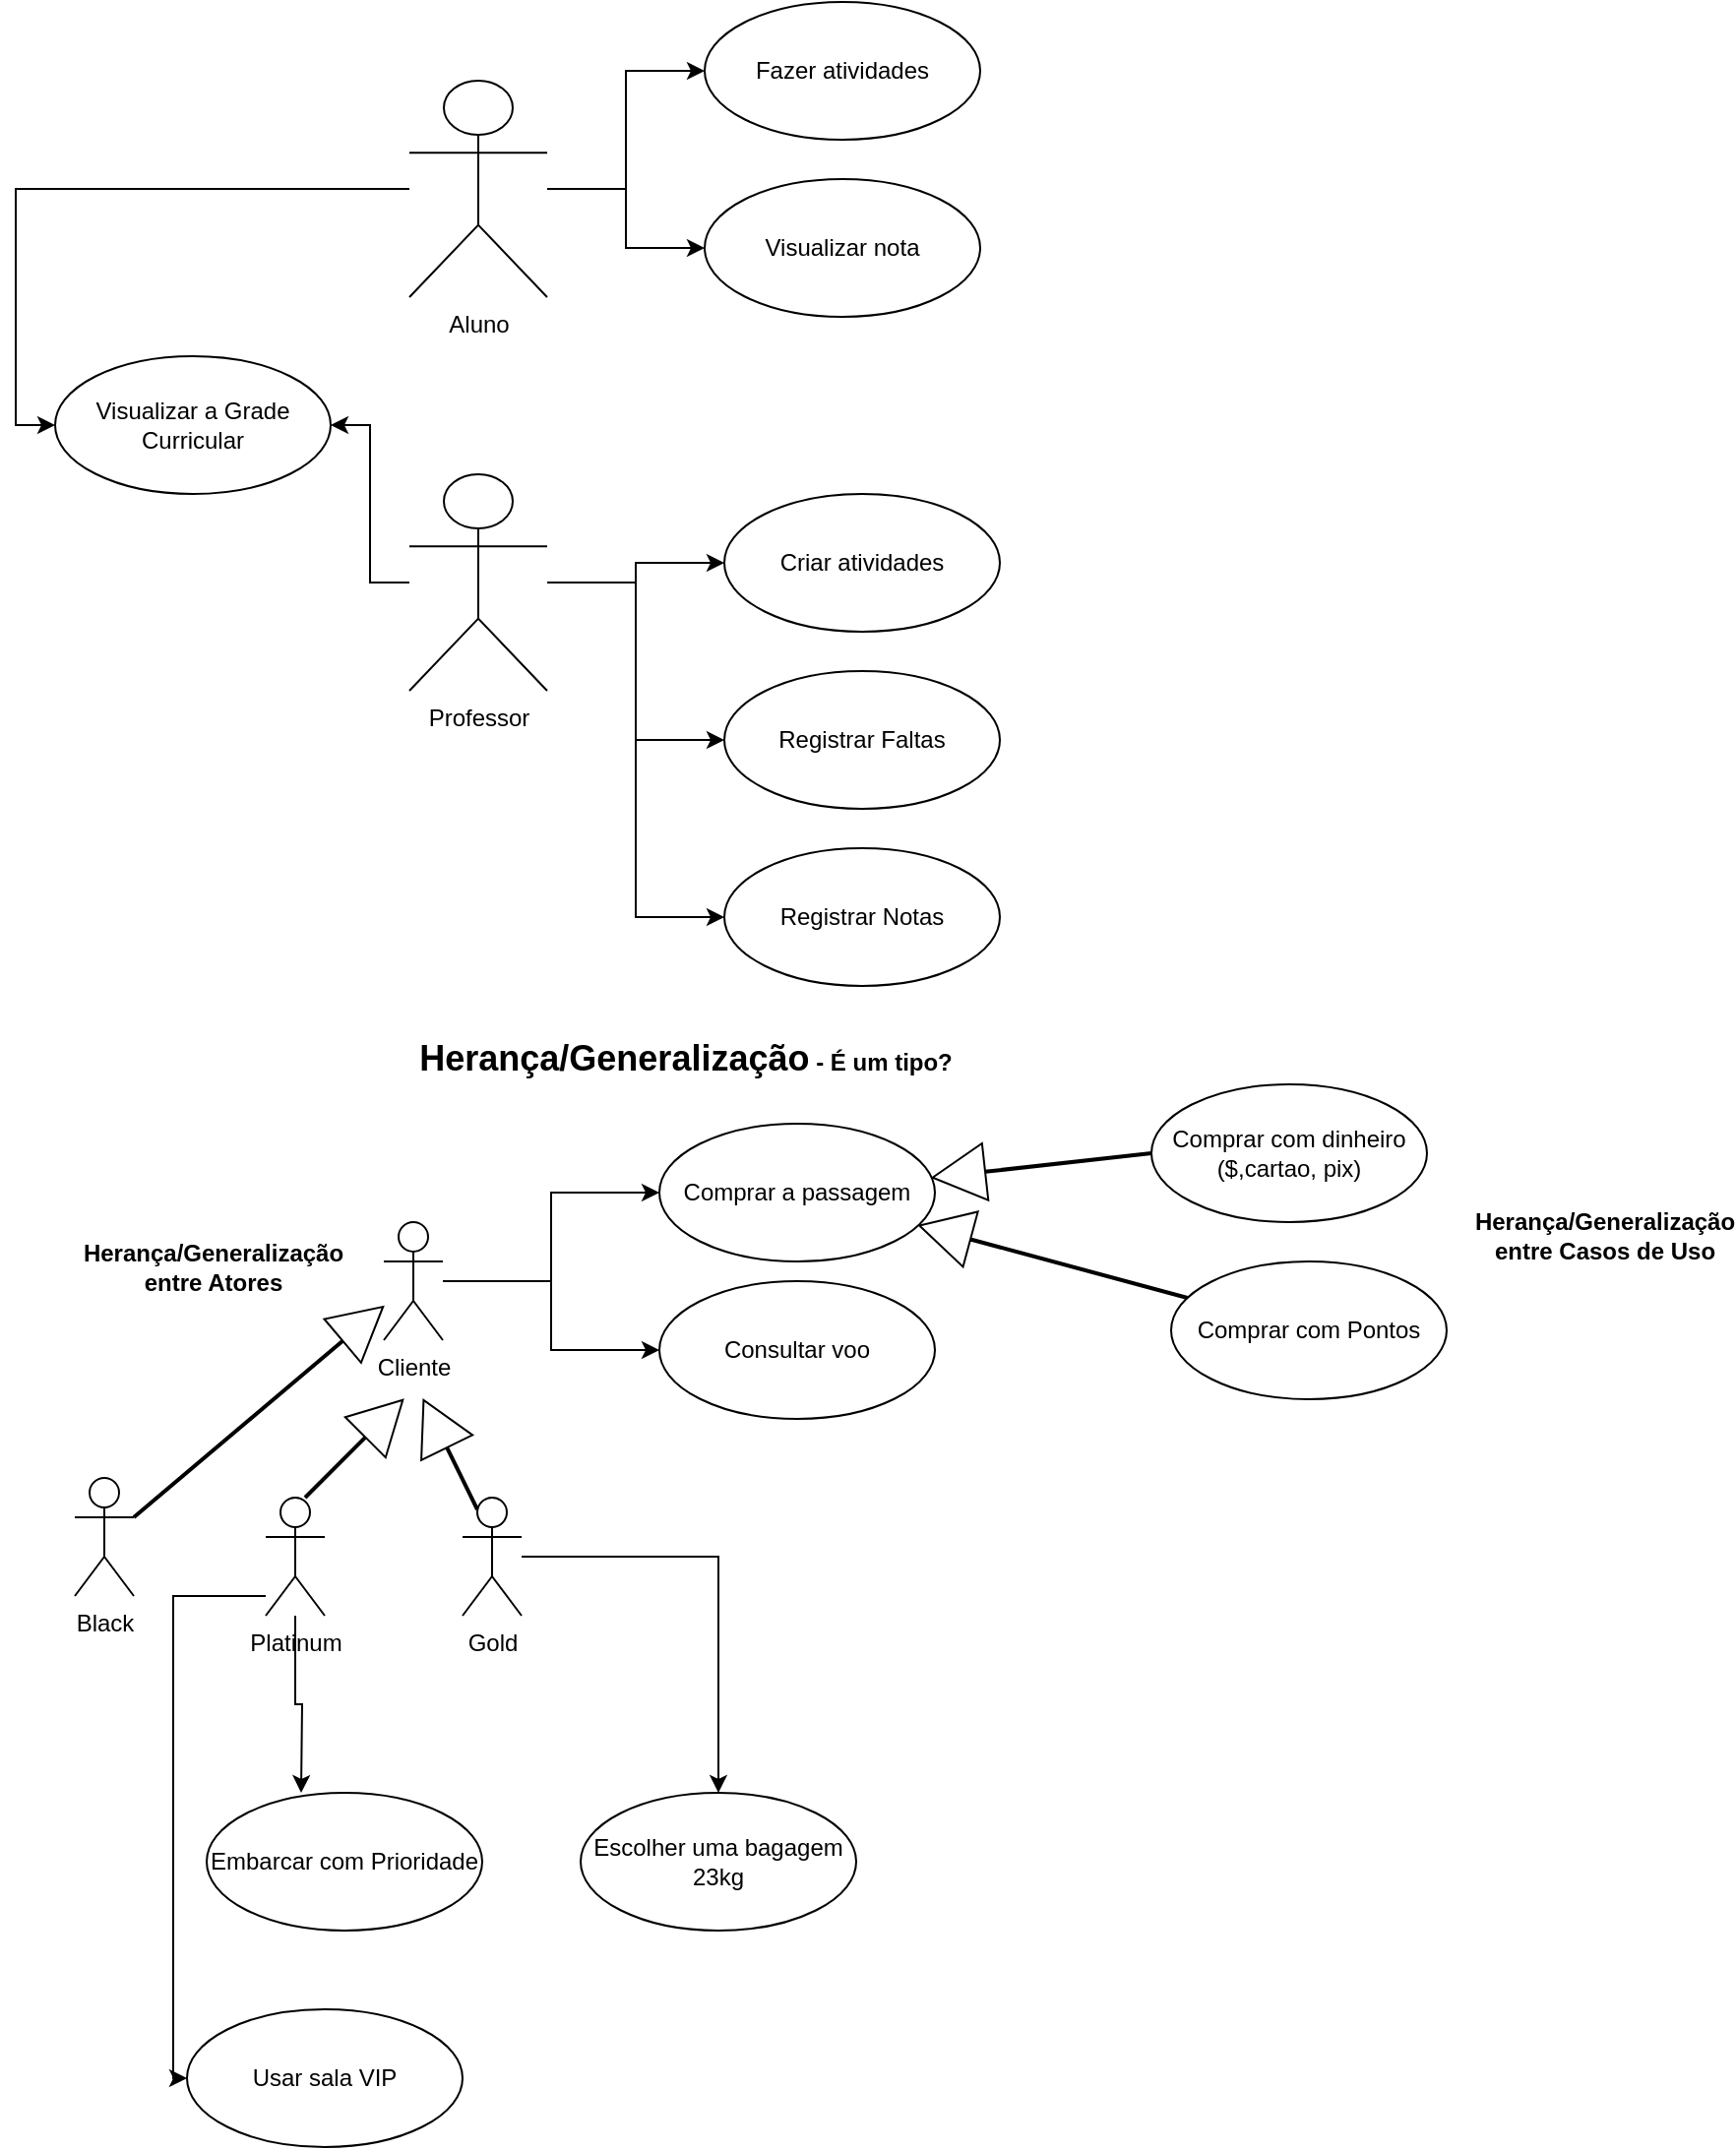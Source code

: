 <mxfile version="24.2.2" type="google">
  <diagram name="Página-1" id="a-g_unvnKS1r0j8ExGYt">
    <mxGraphModel grid="1" page="1" gridSize="10" guides="1" tooltips="1" connect="1" arrows="1" fold="1" pageScale="1" pageWidth="827" pageHeight="1169" math="0" shadow="0">
      <root>
        <mxCell id="0" />
        <mxCell id="1" parent="0" />
        <mxCell id="39mZ8qM29ymYpx_hHyFW-15" style="edgeStyle=orthogonalEdgeStyle;rounded=0;orthogonalLoop=1;jettySize=auto;html=1;entryX=0;entryY=0.5;entryDx=0;entryDy=0;" edge="1" parent="1" source="39mZ8qM29ymYpx_hHyFW-1" target="39mZ8qM29ymYpx_hHyFW-13">
          <mxGeometry relative="1" as="geometry" />
        </mxCell>
        <mxCell id="39mZ8qM29ymYpx_hHyFW-16" style="edgeStyle=orthogonalEdgeStyle;rounded=0;orthogonalLoop=1;jettySize=auto;html=1;" edge="1" parent="1" source="39mZ8qM29ymYpx_hHyFW-1" target="39mZ8qM29ymYpx_hHyFW-14">
          <mxGeometry relative="1" as="geometry" />
        </mxCell>
        <mxCell id="39mZ8qM29ymYpx_hHyFW-19" style="edgeStyle=orthogonalEdgeStyle;rounded=0;orthogonalLoop=1;jettySize=auto;html=1;entryX=0;entryY=0.5;entryDx=0;entryDy=0;" edge="1" parent="1" source="39mZ8qM29ymYpx_hHyFW-1" target="39mZ8qM29ymYpx_hHyFW-17">
          <mxGeometry relative="1" as="geometry" />
        </mxCell>
        <mxCell id="39mZ8qM29ymYpx_hHyFW-1" value="Aluno" style="shape=umlActor;verticalLabelPosition=bottom;verticalAlign=top;html=1;outlineConnect=0;" vertex="1" parent="1">
          <mxGeometry x="180" y="70" width="70" height="110" as="geometry" />
        </mxCell>
        <mxCell id="39mZ8qM29ymYpx_hHyFW-10" style="edgeStyle=orthogonalEdgeStyle;rounded=0;orthogonalLoop=1;jettySize=auto;html=1;" edge="1" parent="1" source="39mZ8qM29ymYpx_hHyFW-2" target="39mZ8qM29ymYpx_hHyFW-7">
          <mxGeometry relative="1" as="geometry" />
        </mxCell>
        <mxCell id="39mZ8qM29ymYpx_hHyFW-11" style="edgeStyle=orthogonalEdgeStyle;rounded=0;orthogonalLoop=1;jettySize=auto;html=1;entryX=0;entryY=0.5;entryDx=0;entryDy=0;" edge="1" parent="1" source="39mZ8qM29ymYpx_hHyFW-2" target="39mZ8qM29ymYpx_hHyFW-8">
          <mxGeometry relative="1" as="geometry" />
        </mxCell>
        <mxCell id="39mZ8qM29ymYpx_hHyFW-12" style="edgeStyle=orthogonalEdgeStyle;rounded=0;orthogonalLoop=1;jettySize=auto;html=1;entryX=0;entryY=0.5;entryDx=0;entryDy=0;" edge="1" parent="1" source="39mZ8qM29ymYpx_hHyFW-2" target="39mZ8qM29ymYpx_hHyFW-9">
          <mxGeometry relative="1" as="geometry" />
        </mxCell>
        <mxCell id="39mZ8qM29ymYpx_hHyFW-20" style="edgeStyle=orthogonalEdgeStyle;rounded=0;orthogonalLoop=1;jettySize=auto;html=1;" edge="1" parent="1" source="39mZ8qM29ymYpx_hHyFW-2" target="39mZ8qM29ymYpx_hHyFW-17">
          <mxGeometry relative="1" as="geometry" />
        </mxCell>
        <mxCell id="39mZ8qM29ymYpx_hHyFW-2" value="Professor" style="shape=umlActor;verticalLabelPosition=bottom;verticalAlign=top;html=1;outlineConnect=0;" vertex="1" parent="1">
          <mxGeometry x="180" y="270" width="70" height="110" as="geometry" />
        </mxCell>
        <mxCell id="39mZ8qM29ymYpx_hHyFW-7" value="Criar atividades" style="ellipse;whiteSpace=wrap;html=1;" vertex="1" parent="1">
          <mxGeometry x="340" y="280" width="140" height="70" as="geometry" />
        </mxCell>
        <mxCell id="39mZ8qM29ymYpx_hHyFW-8" value="Registrar Faltas" style="ellipse;whiteSpace=wrap;html=1;" vertex="1" parent="1">
          <mxGeometry x="340" y="370" width="140" height="70" as="geometry" />
        </mxCell>
        <mxCell id="39mZ8qM29ymYpx_hHyFW-9" value="Registrar Notas" style="ellipse;whiteSpace=wrap;html=1;" vertex="1" parent="1">
          <mxGeometry x="340" y="460" width="140" height="70" as="geometry" />
        </mxCell>
        <mxCell id="39mZ8qM29ymYpx_hHyFW-13" value="Fazer atividades" style="ellipse;whiteSpace=wrap;html=1;" vertex="1" parent="1">
          <mxGeometry x="330" y="30" width="140" height="70" as="geometry" />
        </mxCell>
        <mxCell id="39mZ8qM29ymYpx_hHyFW-14" value="Visualizar nota" style="ellipse;whiteSpace=wrap;html=1;" vertex="1" parent="1">
          <mxGeometry x="330" y="120" width="140" height="70" as="geometry" />
        </mxCell>
        <mxCell id="39mZ8qM29ymYpx_hHyFW-17" value="Visualizar a Grade Curricular" style="ellipse;whiteSpace=wrap;html=1;" vertex="1" parent="1">
          <mxGeometry y="210" width="140" height="70" as="geometry" />
        </mxCell>
        <mxCell id="39mZ8qM29ymYpx_hHyFW-31" style="edgeStyle=orthogonalEdgeStyle;rounded=0;orthogonalLoop=1;jettySize=auto;html=1;entryX=0;entryY=0.5;entryDx=0;entryDy=0;" edge="1" parent="1" source="39mZ8qM29ymYpx_hHyFW-21" target="39mZ8qM29ymYpx_hHyFW-29">
          <mxGeometry relative="1" as="geometry">
            <mxPoint x="257" y="670" as="targetPoint" />
          </mxGeometry>
        </mxCell>
        <mxCell id="39mZ8qM29ymYpx_hHyFW-33" style="edgeStyle=orthogonalEdgeStyle;rounded=0;orthogonalLoop=1;jettySize=auto;html=1;entryX=0;entryY=0.5;entryDx=0;entryDy=0;" edge="1" parent="1" source="39mZ8qM29ymYpx_hHyFW-21" target="39mZ8qM29ymYpx_hHyFW-32">
          <mxGeometry relative="1" as="geometry" />
        </mxCell>
        <mxCell id="39mZ8qM29ymYpx_hHyFW-21" value="Cliente" style="shape=umlActor;verticalLabelPosition=bottom;verticalAlign=top;html=1;" vertex="1" parent="1">
          <mxGeometry x="167" y="650" width="30" height="60" as="geometry" />
        </mxCell>
        <mxCell id="39mZ8qM29ymYpx_hHyFW-37" style="edgeStyle=orthogonalEdgeStyle;rounded=0;orthogonalLoop=1;jettySize=auto;html=1;entryX=0;entryY=0.5;entryDx=0;entryDy=0;" edge="1" parent="1" source="39mZ8qM29ymYpx_hHyFW-22" target="39mZ8qM29ymYpx_hHyFW-36">
          <mxGeometry relative="1" as="geometry">
            <Array as="points">
              <mxPoint x="60" y="840" />
              <mxPoint x="60" y="1085" />
            </Array>
          </mxGeometry>
        </mxCell>
        <mxCell id="39mZ8qM29ymYpx_hHyFW-22" value="Platinum" style="shape=umlActor;verticalLabelPosition=bottom;verticalAlign=top;html=1;" vertex="1" parent="1">
          <mxGeometry x="107" y="790" width="30" height="60" as="geometry" />
        </mxCell>
        <mxCell id="39mZ8qM29ymYpx_hHyFW-39" style="edgeStyle=orthogonalEdgeStyle;rounded=0;orthogonalLoop=1;jettySize=auto;html=1;" edge="1" parent="1" source="39mZ8qM29ymYpx_hHyFW-23" target="39mZ8qM29ymYpx_hHyFW-38">
          <mxGeometry relative="1" as="geometry" />
        </mxCell>
        <mxCell id="39mZ8qM29ymYpx_hHyFW-23" value="Gold" style="shape=umlActor;verticalLabelPosition=bottom;verticalAlign=top;html=1;" vertex="1" parent="1">
          <mxGeometry x="207" y="790" width="30" height="60" as="geometry" />
        </mxCell>
        <mxCell id="39mZ8qM29ymYpx_hHyFW-24" value="" style="shape=flexArrow;endArrow=classic;html=1;rounded=0;endWidth=27;endSize=8.62;width=1;" edge="1" parent="1">
          <mxGeometry width="50" height="50" relative="1" as="geometry">
            <mxPoint x="127" y="790" as="sourcePoint" />
            <mxPoint x="177" y="740" as="targetPoint" />
          </mxGeometry>
        </mxCell>
        <mxCell id="39mZ8qM29ymYpx_hHyFW-26" value="" style="shape=flexArrow;endArrow=classic;html=1;rounded=0;endWidth=27;endSize=8.62;width=1;exitX=0.25;exitY=0.1;exitDx=0;exitDy=0;exitPerimeter=0;" edge="1" parent="1" source="39mZ8qM29ymYpx_hHyFW-23">
          <mxGeometry width="50" height="50" relative="1" as="geometry">
            <mxPoint x="137" y="800" as="sourcePoint" />
            <mxPoint x="187" y="740" as="targetPoint" />
          </mxGeometry>
        </mxCell>
        <mxCell id="39mZ8qM29ymYpx_hHyFW-29" value="Comprar a passagem" style="ellipse;whiteSpace=wrap;html=1;" vertex="1" parent="1">
          <mxGeometry x="307" y="600" width="140" height="70" as="geometry" />
        </mxCell>
        <mxCell id="39mZ8qM29ymYpx_hHyFW-32" value="Consultar voo" style="ellipse;whiteSpace=wrap;html=1;" vertex="1" parent="1">
          <mxGeometry x="307" y="680" width="140" height="70" as="geometry" />
        </mxCell>
        <mxCell id="39mZ8qM29ymYpx_hHyFW-34" value="Embarcar com Prioridade" style="ellipse;whiteSpace=wrap;html=1;" vertex="1" parent="1">
          <mxGeometry x="77" y="940" width="140" height="70" as="geometry" />
        </mxCell>
        <mxCell id="39mZ8qM29ymYpx_hHyFW-35" style="edgeStyle=orthogonalEdgeStyle;rounded=0;orthogonalLoop=1;jettySize=auto;html=1;" edge="1" parent="1" source="39mZ8qM29ymYpx_hHyFW-22">
          <mxGeometry relative="1" as="geometry">
            <mxPoint x="125" y="940" as="targetPoint" />
          </mxGeometry>
        </mxCell>
        <mxCell id="39mZ8qM29ymYpx_hHyFW-36" value="Usar sala VIP" style="ellipse;whiteSpace=wrap;html=1;" vertex="1" parent="1">
          <mxGeometry x="67" y="1050" width="140" height="70" as="geometry" />
        </mxCell>
        <mxCell id="39mZ8qM29ymYpx_hHyFW-38" value="Escolher uma bagagem 23kg" style="ellipse;whiteSpace=wrap;html=1;" vertex="1" parent="1">
          <mxGeometry x="267" y="940" width="140" height="70" as="geometry" />
        </mxCell>
        <mxCell id="39mZ8qM29ymYpx_hHyFW-45" value="Comprar com dinheiro ($,cartao, pix)" style="ellipse;whiteSpace=wrap;html=1;" vertex="1" parent="1">
          <mxGeometry x="557" y="580" width="140" height="70" as="geometry" />
        </mxCell>
        <mxCell id="39mZ8qM29ymYpx_hHyFW-46" value="Comprar com Pontos" style="ellipse;whiteSpace=wrap;html=1;" vertex="1" parent="1">
          <mxGeometry x="567" y="670" width="140" height="70" as="geometry" />
        </mxCell>
        <mxCell id="39mZ8qM29ymYpx_hHyFW-47" value="" style="shape=flexArrow;endArrow=classic;html=1;rounded=0;endWidth=27;endSize=8.62;width=1;exitX=0;exitY=0.5;exitDx=0;exitDy=0;" edge="1" parent="1" source="39mZ8qM29ymYpx_hHyFW-45" target="39mZ8qM29ymYpx_hHyFW-29">
          <mxGeometry width="50" height="50" relative="1" as="geometry">
            <mxPoint x="481" y="840" as="sourcePoint" />
            <mxPoint x="531" y="790" as="targetPoint" />
          </mxGeometry>
        </mxCell>
        <mxCell id="39mZ8qM29ymYpx_hHyFW-48" value="" style="shape=flexArrow;endArrow=classic;html=1;rounded=0;endWidth=27;endSize=8.62;width=1;" edge="1" parent="1" source="39mZ8qM29ymYpx_hHyFW-46" target="39mZ8qM29ymYpx_hHyFW-29">
          <mxGeometry width="50" height="50" relative="1" as="geometry">
            <mxPoint x="147" y="810" as="sourcePoint" />
            <mxPoint x="197" y="760" as="targetPoint" />
          </mxGeometry>
        </mxCell>
        <mxCell id="39mZ8qM29ymYpx_hHyFW-49" value="Herança/Generalização&lt;div&gt;entre Casos de Uso&lt;/div&gt;" style="text;align=center;fontStyle=1;verticalAlign=middle;spacingLeft=3;spacingRight=3;strokeColor=none;rotatable=0;points=[[0,0.5],[1,0.5]];portConstraint=eastwest;html=1;" vertex="1" parent="1">
          <mxGeometry x="747" y="644" width="80" height="26" as="geometry" />
        </mxCell>
        <mxCell id="39mZ8qM29ymYpx_hHyFW-50" value="Herança/Generalização&lt;div&gt;entre Atores&lt;/div&gt;" style="text;align=center;fontStyle=1;verticalAlign=middle;spacingLeft=3;spacingRight=3;strokeColor=none;rotatable=0;points=[[0,0.5],[1,0.5]];portConstraint=eastwest;html=1;" vertex="1" parent="1">
          <mxGeometry x="40" y="660" width="80" height="26" as="geometry" />
        </mxCell>
        <mxCell id="39mZ8qM29ymYpx_hHyFW-51" value="&lt;font style=&quot;font-size: 18px;&quot;&gt;Herança/Generalização&lt;/font&gt; - É um tipo?" style="text;align=center;fontStyle=1;verticalAlign=middle;spacingLeft=3;spacingRight=3;strokeColor=none;rotatable=0;points=[[0,0.5],[1,0.5]];portConstraint=eastwest;html=1;" vertex="1" parent="1">
          <mxGeometry x="280" y="554" width="80" height="26" as="geometry" />
        </mxCell>
        <mxCell id="rCCkOCx2snDELkr0JYQH-3" value="Black" style="shape=umlActor;verticalLabelPosition=bottom;verticalAlign=top;html=1;outlineConnect=0;" vertex="1" parent="1">
          <mxGeometry x="10" y="780" width="30" height="60" as="geometry" />
        </mxCell>
        <mxCell id="rCCkOCx2snDELkr0JYQH-4" value="" style="shape=flexArrow;endArrow=classic;html=1;rounded=0;endWidth=27;endSize=8.62;width=1;exitX=1;exitY=0.333;exitDx=0;exitDy=0;exitPerimeter=0;" edge="1" parent="1" source="rCCkOCx2snDELkr0JYQH-3" target="39mZ8qM29ymYpx_hHyFW-21">
          <mxGeometry width="50" height="50" relative="1" as="geometry">
            <mxPoint y="790" as="sourcePoint" />
            <mxPoint x="50" y="740" as="targetPoint" />
          </mxGeometry>
        </mxCell>
      </root>
    </mxGraphModel>
  </diagram>
</mxfile>
